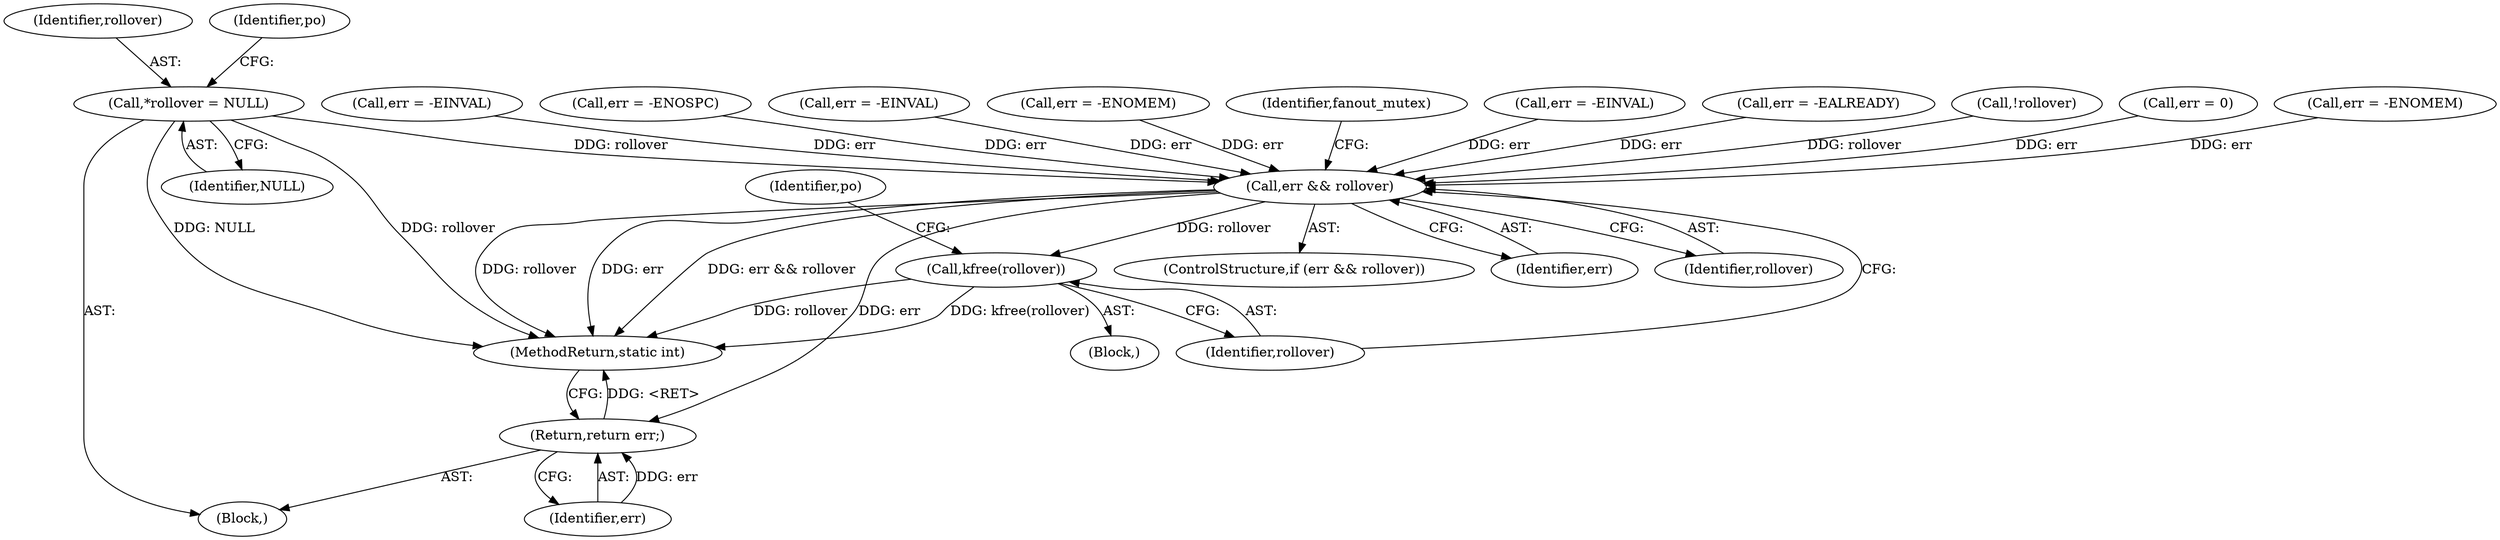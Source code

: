 digraph "0_linux_d199fab63c11998a602205f7ee7ff7c05c97164b@pointer" {
"1000106" [label="(Call,*rollover = NULL)"];
"1000443" [label="(Call,err && rollover)"];
"1000447" [label="(Call,kfree(rollover))"];
"1000457" [label="(Return,return err;)"];
"1000372" [label="(Call,err = -EINVAL)"];
"1000458" [label="(Identifier,err)"];
"1000443" [label="(Call,err && rollover)"];
"1000451" [label="(Identifier,po)"];
"1000165" [label="(Call,err = -EALREADY)"];
"1000446" [label="(Block,)"];
"1000442" [label="(ControlStructure,if (err && rollover))"];
"1000195" [label="(Call,!rollover)"];
"1000448" [label="(Identifier,rollover)"];
"1000438" [label="(Call,err = 0)"];
"1000262" [label="(Call,err = -ENOMEM)"];
"1000107" [label="(Identifier,rollover)"];
"1000245" [label="(Call,err = -EINVAL)"];
"1000407" [label="(Call,err = -ENOSPC)"];
"1000444" [label="(Identifier,err)"];
"1000104" [label="(Block,)"];
"1000457" [label="(Return,return err;)"];
"1000106" [label="(Call,*rollover = NULL)"];
"1000155" [label="(Call,err = -EINVAL)"];
"1000183" [label="(Call,err = -ENOMEM)"];
"1000111" [label="(Identifier,po)"];
"1000445" [label="(Identifier,rollover)"];
"1000108" [label="(Identifier,NULL)"];
"1000459" [label="(MethodReturn,static int)"];
"1000456" [label="(Identifier,fanout_mutex)"];
"1000447" [label="(Call,kfree(rollover))"];
"1000106" -> "1000104"  [label="AST: "];
"1000106" -> "1000108"  [label="CFG: "];
"1000107" -> "1000106"  [label="AST: "];
"1000108" -> "1000106"  [label="AST: "];
"1000111" -> "1000106"  [label="CFG: "];
"1000106" -> "1000459"  [label="DDG: NULL"];
"1000106" -> "1000459"  [label="DDG: rollover"];
"1000106" -> "1000443"  [label="DDG: rollover"];
"1000443" -> "1000442"  [label="AST: "];
"1000443" -> "1000444"  [label="CFG: "];
"1000443" -> "1000445"  [label="CFG: "];
"1000444" -> "1000443"  [label="AST: "];
"1000445" -> "1000443"  [label="AST: "];
"1000448" -> "1000443"  [label="CFG: "];
"1000456" -> "1000443"  [label="CFG: "];
"1000443" -> "1000459"  [label="DDG: err && rollover"];
"1000443" -> "1000459"  [label="DDG: rollover"];
"1000443" -> "1000459"  [label="DDG: err"];
"1000262" -> "1000443"  [label="DDG: err"];
"1000372" -> "1000443"  [label="DDG: err"];
"1000155" -> "1000443"  [label="DDG: err"];
"1000438" -> "1000443"  [label="DDG: err"];
"1000245" -> "1000443"  [label="DDG: err"];
"1000165" -> "1000443"  [label="DDG: err"];
"1000407" -> "1000443"  [label="DDG: err"];
"1000183" -> "1000443"  [label="DDG: err"];
"1000195" -> "1000443"  [label="DDG: rollover"];
"1000443" -> "1000447"  [label="DDG: rollover"];
"1000443" -> "1000457"  [label="DDG: err"];
"1000447" -> "1000446"  [label="AST: "];
"1000447" -> "1000448"  [label="CFG: "];
"1000448" -> "1000447"  [label="AST: "];
"1000451" -> "1000447"  [label="CFG: "];
"1000447" -> "1000459"  [label="DDG: kfree(rollover)"];
"1000447" -> "1000459"  [label="DDG: rollover"];
"1000457" -> "1000104"  [label="AST: "];
"1000457" -> "1000458"  [label="CFG: "];
"1000458" -> "1000457"  [label="AST: "];
"1000459" -> "1000457"  [label="CFG: "];
"1000457" -> "1000459"  [label="DDG: <RET>"];
"1000458" -> "1000457"  [label="DDG: err"];
}
